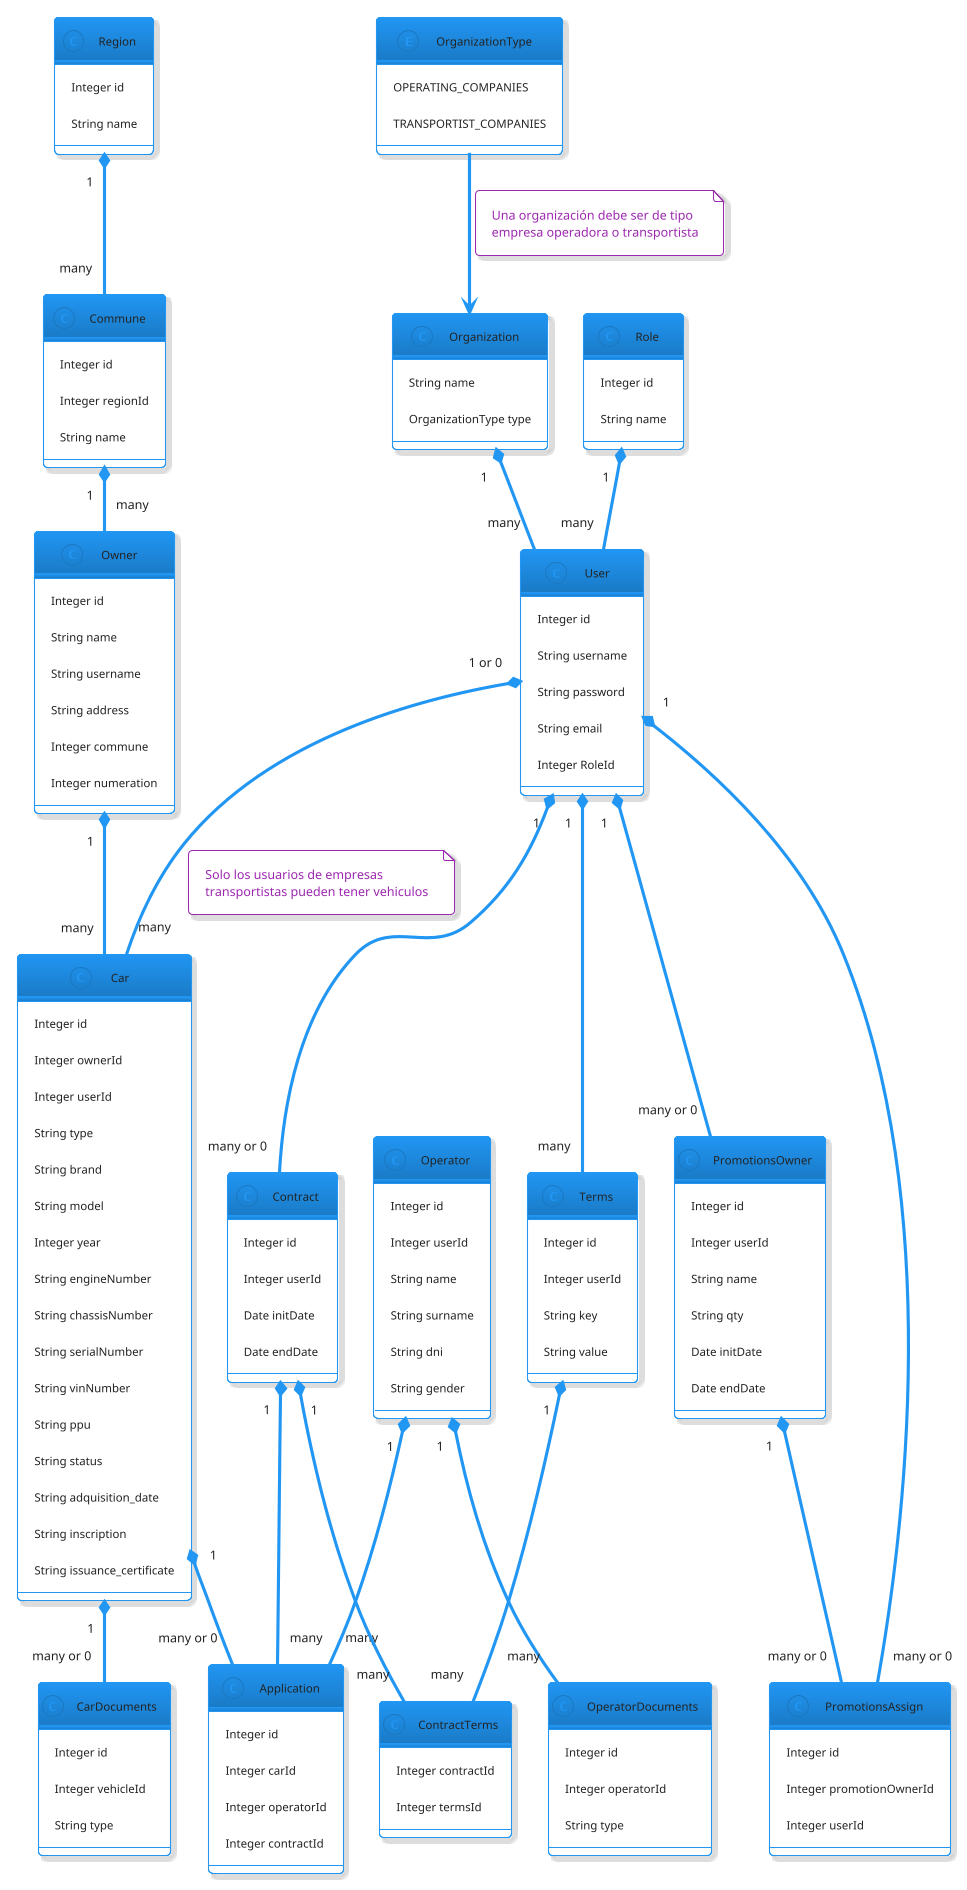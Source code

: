 @startuml classes
    !theme materia-outline
    enum OrganizationType {
        OPERATING_COMPANIES
        TRANSPORTIST_COMPANIES
    }
    
    class Application {
        Integer id
        Integer carId
        Integer operatorId
        Integer contractId
    }

    class Car {
        Integer id
        Integer ownerId
        Integer userId
        String type
        String brand
        String model
        Integer year
        String engineNumber
        String chassisNumber
        String serialNumber
        String vinNumber
        String ppu
        String status
        String adquisition_date
        String inscription
        String issuance_certificate
    }

    class CarDocuments {
        Integer id
        Integer vehicleId
        String type
    }

    class Contract {
        Integer id
        Integer userId
        Date initDate
        Date endDate
    }

    class ContractTerms {
        Integer contractId
        Integer termsId
    }
    
    class Operator {
        Integer id
        Integer userId
        String name
        String surname
        String dni
        String gender
    }

    class OperatorDocuments {
        Integer id
        Integer operatorId
        String type
    }

    class Organization { 
        String name
        OrganizationType type
    }

    class Owner {
        Integer id
        String name
        String username
        String address
        Integer commune
        Integer numeration
    }

    class PromotionsAssign {
        Integer id
        Integer promotionOwnerId
        Integer userId
    }

    class PromotionsOwner {
        Integer id
        Integer userId
        String name
        String qty
        Date initDate
        Date endDate
    }
  
    class Region {
        Integer id
        String name
    }

    class Commune {
        Integer id
        Integer regionId
        String name
    }

    class Role {
        Integer id
        String name
    }

    class Terms {
        Integer id
        Integer userId
        String key
        String value
    }

    class User {
        Integer id
        String username
        String password
        String email
        Integer RoleId
    }

    Organization "1" *-- "many" User
    User "1 or 0" *-- "many" Car
    note on link
        Solo los usuarios de empresas 
        transportistas pueden tener vehiculos
    endnote
    Owner "1" *-- "many" Car
    OrganizationType --> Organization
    note right on link
        Una organización debe ser de tipo
        empresa operadora o transportista
    endnote
    Region "1" *-- "many" Commune
    Commune "1" *-- "many" Owner
    Car "1" *-- "many or 0" Application
    Car "1" *-- "many or 0" CarDocuments
    User "1" *-- "many or 0" Contract
    Contract "1" *-- "many" Application
    Operator "1" *-- "many" Application
    Contract "1" *-- "many" ContractTerms
    Terms "1" *-- "many" ContractTerms
    Role "1" *-- "many" User
    Operator "1" *-- "many" OperatorDocuments
    User "1" *-- "many" Terms
    User "1" *-- "many or 0" PromotionsOwner
    User "1" *-- "many or 0" PromotionsAssign
    PromotionsOwner "1" *-- "many or 0" PromotionsAssign
    
@enduml